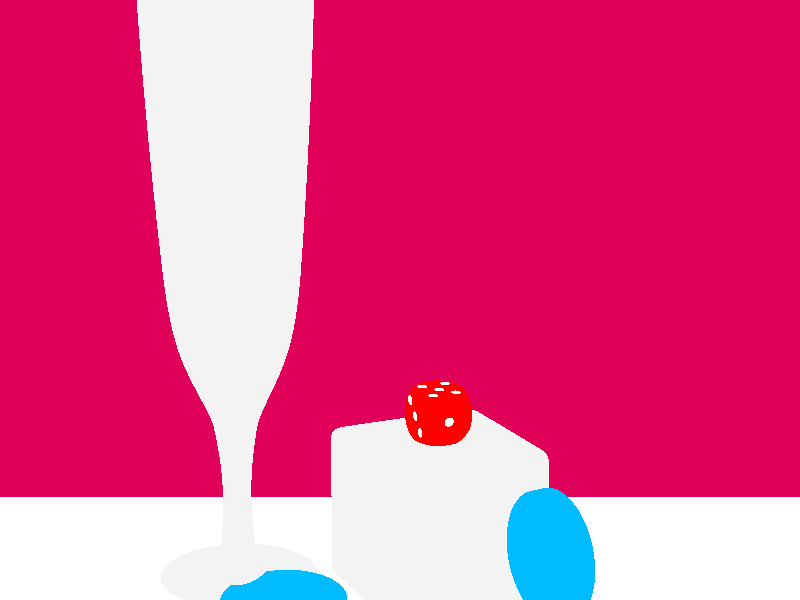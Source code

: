 // Autor: Ana Tian Villanueva
// Fecha: 21/02/2022
// Renderizar con tamaño: -H570 -W530 (1x1)
//--------------------------------------------------------------------------
#version 3.7;
global_settings{ assumed_gamma 1.0 }
#default{ finish{ ambient 0.1 diffuse 0.9 }} 

#include "colors.inc"
#include "textures.inc"
#include "glass.inc"
#include "metals.inc"
#include "golds.inc"
#include "stones.inc"
#include "woods.inc"
#include "shapes.inc"
#include "shapes2.inc"
#include "functions.inc"
#include "math.inc"
#include "transforms.inc"

#declare Camera_0 = 
camera {perspective angle 25          // front view
        location  <0,2.5,-10>
        right     x*image_width/image_height
        look_at   <0.0 ,0 , 0.0>}

#declare Camera_1 = 
camera {/*ultra_wide_angle*/
        angle 120  // de lejos
        location  <0.0 , 2. ,-5>
        right     x*image_width/image_height
        look_at   <0.0 , 1 , 0.0>}

#declare Camera_2 = 
camera {/*ultra_wide_angle*/ 
        angle 90  //right side view
        location  <6, 0.5 , 0.8>
        right     x*image_width/image_height
        look_at   <0.0 , 1.0 , 0.0>}

#declare Camera_3 = 
camera {/*ultra_wide_angle*/ 
        angle 30     // top view
        location <3, 3.5, -5>
        right     x*image_width/image_height
        look_at <-1,1,0>
        translate <5,0,0>
        rotate <60,120,0>}  
                            
/* INICIO VISTA */                            
camera {Camera_0}    

light_source{
    <0,6,-2.5> 
    color White
    spotlight
    radius 90
    falloff 10
    tightness 10
    point_at <0, 2, 0>
}    

light_source{
    <0,6,-2.4> 
    color White
}    

sky_sphere { 
    pigment { gradient <0,1,0>
    color_map { [0.00 rgb <0.6,0.7,1.0>]
                [0.35 rgb <0.1,0.0,0.8>]
                [0.65 rgb <0.1,0.0,0.8>]
                [1.00 rgb <0.6,0.7,1.0>] 
            } 
    scale 1        
    } // end of pigment
} //end of skysphere

plane { 
    <0,1,0>, -1
    texture { 
        pigment{ color rgb< 0.75, 0.0, 0.10>}
    } // end of texture 
} // end of plane
/* FIN VISTA */

/* INICIO OBJETOS INDIVIDUALES */
#declare mesa =
box {
    <0,0,0>,  // Near lower left corner
    <1,1,1>   // Far upper right corner
    texture { pigment { color White }}
    scale <4,1,2>
  }

object { 
    mesa
    translate <-2, -1.38, -4.2> // <x, y, z>
}

#declare copa = 
sor {
  10,
  <0, 0>
  <0.255, 0.034>
  <0.306, 0.068>
  <0.136, 0.102>
  <0.068, 0.187>
  <0.085, 0.68>
  <0.22, 1.02>
  <0.27, 1.36>
  <0.33, 2.38>
  <0.33, 3> // Top
  open
  texture{ pigment{ rgbf <0.9, 0.9, 0.9, 0.8> }
  } // end of texture ------------------------------------------- 
  interior{ ior 1.35 caustics 0.5}
} // end of sor --------------------------------- 

#declare fichas = 
cylinder { 
    <0,0,0>,<0,0.2,0>, 0.8
    texture{ pigment { color rgb <0.0, 0.5, 1.0> }} // end of texture
      scale 1
    } // end of cylinder  ------------------------------------

#declare caja = 
superellipsoid {<0.1,0.1> 
    scale <1/3,1/3,1/3>
    texture{ pigment{ rgbf <0.9, 0.9, 0.9, 0.5> }
    finish { diffuse 0.1 reflection 0.15 
                    specular 0.8 roughness 0.0003 phong 1 phong_size 400}

    } // end of texture -------------------------------------------
} // end of box --------------------------------------


#declare DiceBody = intersection {
  box { <-.5, -.5, -.5>, <.5, .5, .5> }
  sphere { <0, 0, 0>, .5*1.4 }
}

#declare One = sphere { <0, .6, 0>, .14 }

#declare Two = union {
  sphere { <-.25, .6, -.25>, .14 }
  sphere { <.25, .6, .25>, .14 }
}

#declare Three = union {
  object { One }
  object { Two }
}

#declare Four = union {
  sphere { <-.25, .6, -.25>, .14 }
  sphere { <.25, .6, -.25>, .14 }
  sphere { <-.25, .6, .25>, .14 }
  sphere { <.25, .6, .25>, .14 }
}

#declare Five = union {
  object { Four }
  object { One }
}

#declare Six = union {
  object { Four }
  sphere { <-.25, .6, 0>, .14 }
  sphere { <.25, .6, 0>, .14 }
}

#declare dados = 
difference {
  object {
    DiceBody
    pigment { color Red }
    //finish { phong .7 phong_size 20 ambient .4 }
  }
  union {
    object { One rotate -90*x }
    object { Two }
    object { Three rotate -90*z }
    object { Four rotate 90*x }
    object { Five rotate 180*x }
    object { Six rotate 90*z }
    pigment { color White }
  }
  bounded_by { box { <-.52, -.52, -.52>, <.52, .52, .52> } }
}
/* FIN OBJETOS INDIVIDUALES */


/* INICIO OBJETOS COMPUESTOS */
#declare copaDados = 
union {
    object {
        copa
        translate <-0.65, 0, -3.2> // <x, y, z>
    }

    object {
        dados
        scale 1/7
        rotate <0, 50, 0> // <x°, y°, z°>
        translate<-0.6,1,-3.2>
    }

    object {
        dados
        scale 1/6
        rotate <0, 50, 90> // <x°, y°, z°>
        translate<-0.57,1.15,-3.2>
    }

    object {
        dados
        scale 1/6
        rotate <0, 230, 0> // <x°, y°, z°>
        translate<-0.55,1.35,-3.2>
    }

    object {
        dados
        scale 1/5
        rotate <10, 180, 0> // <x°, y°, z°>
         translate<-0.53,1.55,-3.2>
    }

    object {
    fichas
    scale 1/3.25
    rotate <-5, 0, 0> // <x°, y°, z°>
    translate<-0.45,0.02,-3.5>
    }
}

#declare cajaDados = 
union {
    object {
    caja
    rotate <0, 65, 0> // <x°, y°, z°>
    translate<0,0.001,-3>
    }
    // Dado encima de la caja
    object {
    dados
    scale 1/5
    rotate <5, 25, 180> // <x°, y°, z°>
    translate<0,0.44,-3>
    }
    object {
    fichas
    scale 1/3.2
    rotate <-85, -60, 20> // <x°, y°, z°>
    translate<0.4,0,-3.4>
    }
}
object {
    copaDados
    translate <0,-0.4,0>
}

object {
    cajaDados
    translate <0.15,-0.1,-0.2>
}
/* FIN OBJETOS COMPUESTOS */